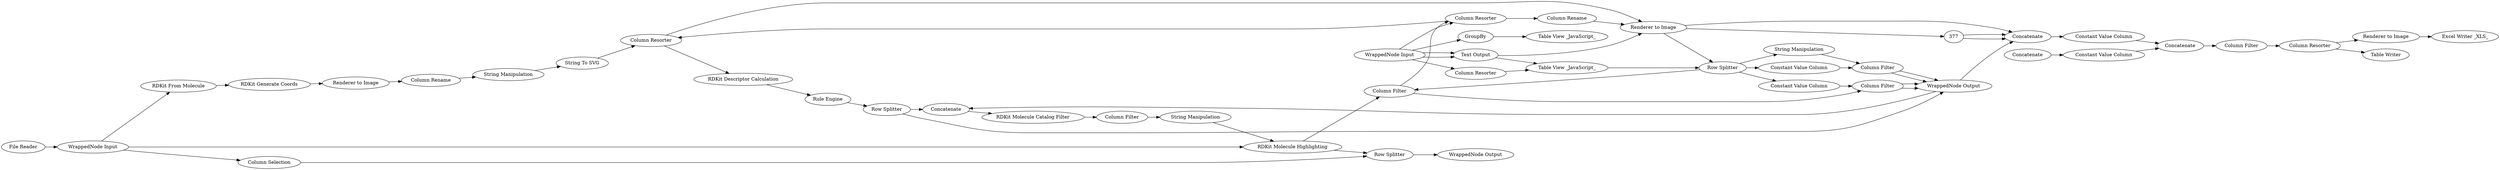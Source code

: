 digraph {
	1 [label="File Reader"]
	8 [label="RDKit From Molecule"]
	9 [label="RDKit Descriptor Calculation"]
	11 [label="Row Splitter"]
	12 [label="Rule Engine"]
	13 [label="RDKit Generate Coords"]
	3 [label="Row Splitter"]
	34 [label="Column Selection"]
	35 [label="Column Filter"]
	36 [label="WrappedNode Input"]
	37 [label="WrappedNode Output"]
	42 [label=Concatenate]
	39 [label="Constant Value Column"]
	40 [label="Row Splitter"]
	43 [label="Column Filter"]
	44 [label="Column Filter"]
	45 [label="WrappedNode Input"]
	46 [label="WrappedNode Output"]
	47 [label="Text Output"]
	48 [label="String Manipulation"]
	49 [label="Number To String"]
	50 [label="Column Resorter"]
	51 [label="Table View _JavaScript_"]
	50 [label="Column Resorter"]
	40 [label="Row Splitter"]
	41 [label="Constant Value Column"]
	43 [label="Column Filter"]
	44 [label="Column Filter"]
	45 [label="WrappedNode Input"]
	46 [label="WrappedNode Output"]
	47 [label="Text Output"]
	53 [label="String Manipulation"]
	54 [label="Table View _JavaScript_"]
	55 [label="Column Resorter"]
	56 [label=GroupBy]
	57 [label="Table View _JavaScript_"]
	22 [label="Column Filter"]
	24 [label="RDKit Molecule Catalog Filter"]
	26 [label="String Manipulation"]
	35 [label="RDKit Molecule Highlighting"]
	48 [label="Column Filter"]
	49 [label="Column Resorter"]
	51 [label="Renderer to Image"]
	398 [label="Column Rename"]
	383 [label="Column Filter"]
	386 [label="Column Resorter"]
	387 [label="Renderer to Image"]
	389 [label="Column Rename"]
	391 [label="String Manipulation"]
	393 [label="String To SVG"]
	395 [label="Renderer to Image"]
	397 [label="Table Writer"]
	378 [label=Concatenate]
	380 [label=Concatenate]
	382 [label=Concatenate]
	384 [label="Constant Value Column"]
	385 [label="Constant Value Column"]
	402 [label="Excel Writer _XLS_"]
	3 -> 37
	34 -> 3
	35 -> 3
	36 -> 34
	36 -> 35
	39 -> 43
	40 -> 48
	40 -> 39
	43 -> 46
	44 -> 46
	45 -> 47
	45 -> 49
	47 -> 51
	48 -> 44
	49 -> 50
	50 -> 51
	51 -> 40
	40 -> 41
	40 -> 53
	41 -> 44
	43 -> 46
	44 -> 46
	45 -> 47
	45 -> 56
	45 -> 55
	47 -> 54
	53 -> 43
	54 -> 40
	55 -> 54
	56 -> 57
	22 -> 26
	24 -> 22
	26 -> 35
	35 -> 48
	48 -> 49
	49 -> 398
	398 -> 51
	387 -> 389
	389 -> 391
	391 -> 393
	378 -> 384
	380 -> 385
	384 -> 382
	385 -> 382
	1 -> 36
	8 -> 13
	9 -> 12
	11 -> 42
	11 -> 46
	12 -> 11
	13 -> 387
	36 -> 8
	42 -> 24
	46 -> 42
	46 -> 378
	50 -> 9
	377 -> 378
	377 -> 378
	51 -> 378
	51 -> 377
	383 -> 386
	386 -> 395
	386 -> 397
	393 -> 50
	395 -> 402
	382 -> 383
	rankdir=LR
}
